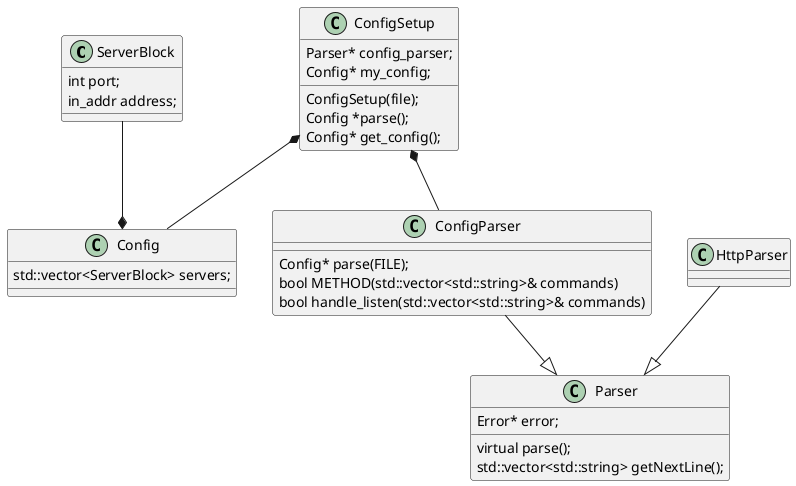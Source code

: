 @startuml

class ServerBlock {
    int port;
    in_addr address;
}

class Config {
    std::vector<ServerBlock> servers;
}

class ConfigSetup {
    ConfigSetup(file);
    Config *parse();
    Config* get_config();

    Parser* config_parser;
    Config* my_config;
}

class Parser {
    virtual parse();
    std::vector<std::string> getNextLine();
    Error* error;
}

class ConfigParser {
    Config* parse(FILE);
    bool METHOD(std::vector<std::string>& commands)
    bool handle_listen(std::vector<std::string>& commands)
}

HttpParser --|> Parser
ConfigParser --|> Parser
ConfigSetup *-- Config
ServerBlock --* Config
ConfigSetup *-- ConfigParser

@endluml